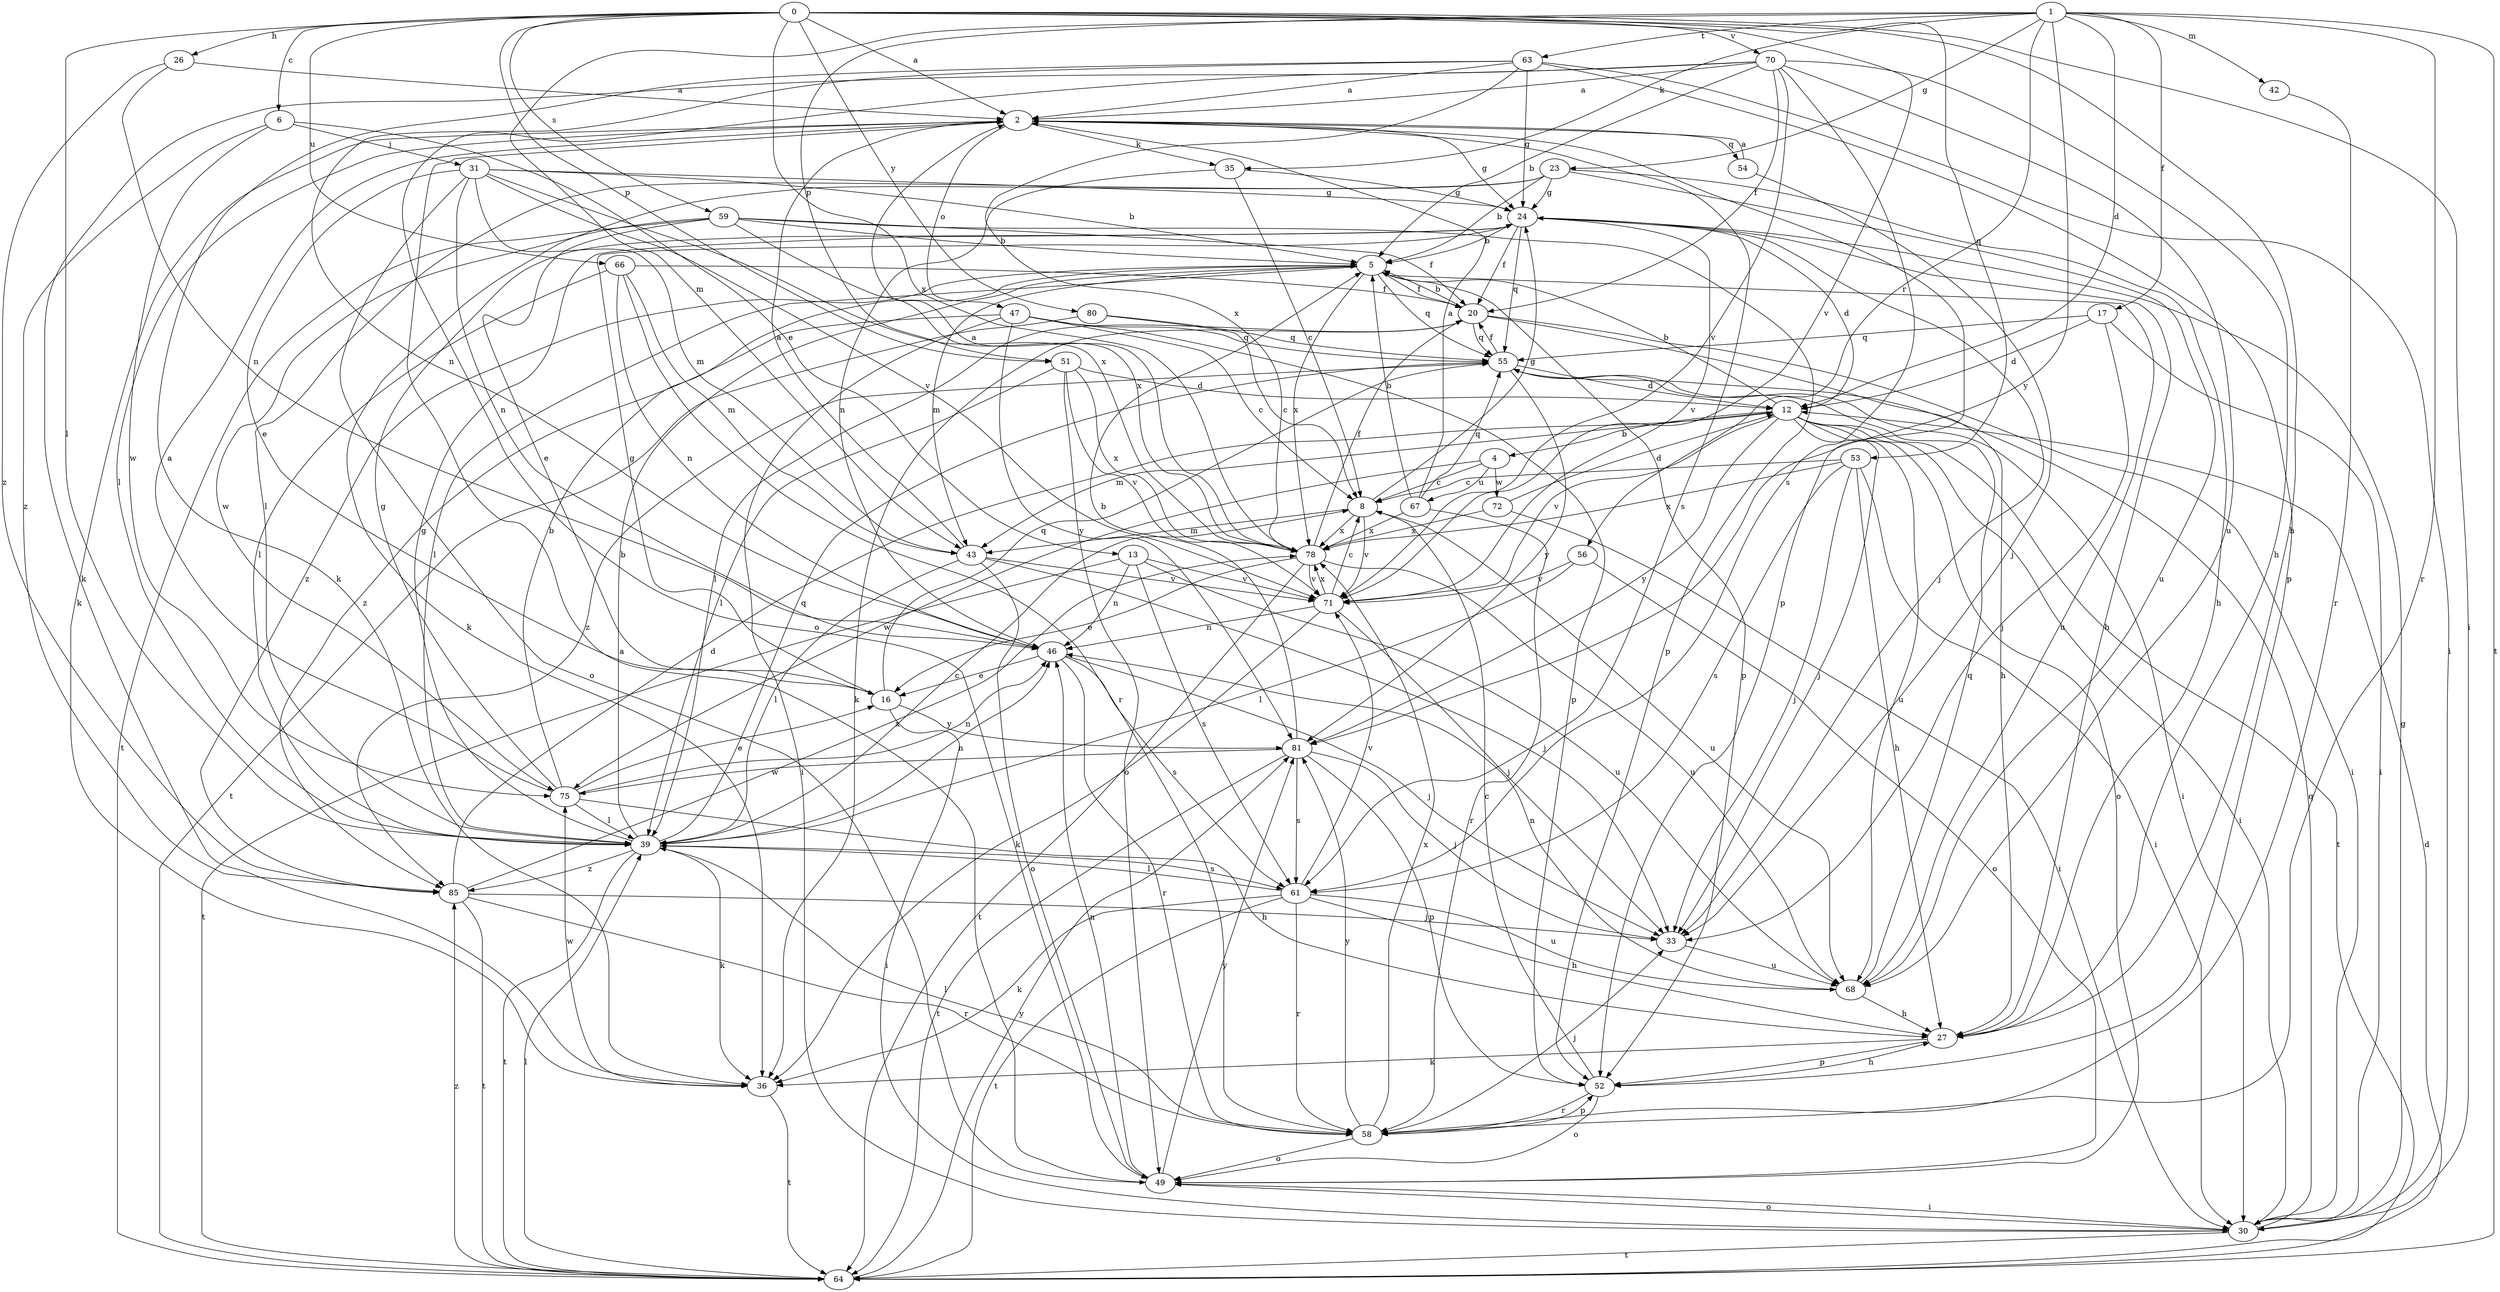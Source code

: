 strict digraph  {
0;
1;
2;
4;
5;
6;
8;
12;
13;
16;
17;
20;
23;
24;
26;
27;
30;
31;
33;
35;
36;
39;
42;
43;
46;
47;
49;
51;
52;
53;
54;
55;
56;
58;
59;
61;
63;
64;
66;
67;
68;
70;
71;
72;
75;
78;
80;
81;
85;
0 -> 2  [label=a];
0 -> 6  [label=c];
0 -> 26  [label=h];
0 -> 27  [label=h];
0 -> 30  [label=i];
0 -> 39  [label=l];
0 -> 51  [label=p];
0 -> 53  [label=q];
0 -> 59  [label=s];
0 -> 66  [label=u];
0 -> 70  [label=v];
0 -> 71  [label=v];
0 -> 78  [label=x];
0 -> 80  [label=y];
1 -> 12  [label=d];
1 -> 17  [label=f];
1 -> 23  [label=g];
1 -> 35  [label=k];
1 -> 42  [label=m];
1 -> 43  [label=m];
1 -> 51  [label=p];
1 -> 56  [label=r];
1 -> 58  [label=r];
1 -> 63  [label=t];
1 -> 64  [label=t];
1 -> 81  [label=y];
2 -> 24  [label=g];
2 -> 35  [label=k];
2 -> 36  [label=k];
2 -> 39  [label=l];
2 -> 47  [label=o];
2 -> 52  [label=p];
2 -> 54  [label=q];
2 -> 61  [label=s];
4 -> 8  [label=c];
4 -> 67  [label=u];
4 -> 72  [label=w];
4 -> 75  [label=w];
5 -> 20  [label=f];
5 -> 39  [label=l];
5 -> 43  [label=m];
5 -> 52  [label=p];
5 -> 55  [label=q];
5 -> 68  [label=u];
5 -> 78  [label=x];
5 -> 85  [label=z];
6 -> 13  [label=e];
6 -> 31  [label=j];
6 -> 75  [label=w];
6 -> 85  [label=z];
8 -> 24  [label=g];
8 -> 43  [label=m];
8 -> 68  [label=u];
8 -> 71  [label=v];
8 -> 78  [label=x];
12 -> 4  [label=b];
12 -> 5  [label=b];
12 -> 30  [label=i];
12 -> 33  [label=j];
12 -> 43  [label=m];
12 -> 49  [label=o];
12 -> 64  [label=t];
12 -> 68  [label=u];
12 -> 71  [label=v];
12 -> 81  [label=y];
13 -> 46  [label=n];
13 -> 61  [label=s];
13 -> 64  [label=t];
13 -> 68  [label=u];
13 -> 71  [label=v];
16 -> 24  [label=g];
16 -> 30  [label=i];
16 -> 55  [label=q];
16 -> 81  [label=y];
17 -> 12  [label=d];
17 -> 30  [label=i];
17 -> 33  [label=j];
17 -> 55  [label=q];
20 -> 5  [label=b];
20 -> 27  [label=h];
20 -> 30  [label=i];
20 -> 36  [label=k];
20 -> 39  [label=l];
20 -> 55  [label=q];
23 -> 5  [label=b];
23 -> 24  [label=g];
23 -> 27  [label=h];
23 -> 36  [label=k];
23 -> 39  [label=l];
23 -> 68  [label=u];
24 -> 5  [label=b];
24 -> 12  [label=d];
24 -> 20  [label=f];
24 -> 27  [label=h];
24 -> 33  [label=j];
24 -> 55  [label=q];
24 -> 71  [label=v];
26 -> 2  [label=a];
26 -> 46  [label=n];
26 -> 85  [label=z];
27 -> 36  [label=k];
27 -> 52  [label=p];
30 -> 24  [label=g];
30 -> 49  [label=o];
30 -> 55  [label=q];
30 -> 64  [label=t];
31 -> 5  [label=b];
31 -> 16  [label=e];
31 -> 24  [label=g];
31 -> 43  [label=m];
31 -> 46  [label=n];
31 -> 49  [label=o];
31 -> 71  [label=v];
31 -> 78  [label=x];
33 -> 68  [label=u];
35 -> 8  [label=c];
35 -> 24  [label=g];
35 -> 46  [label=n];
36 -> 64  [label=t];
36 -> 75  [label=w];
39 -> 5  [label=b];
39 -> 8  [label=c];
39 -> 24  [label=g];
39 -> 36  [label=k];
39 -> 46  [label=n];
39 -> 55  [label=q];
39 -> 61  [label=s];
39 -> 64  [label=t];
39 -> 85  [label=z];
42 -> 58  [label=r];
43 -> 2  [label=a];
43 -> 33  [label=j];
43 -> 39  [label=l];
43 -> 49  [label=o];
43 -> 71  [label=v];
46 -> 16  [label=e];
46 -> 33  [label=j];
46 -> 58  [label=r];
46 -> 61  [label=s];
47 -> 8  [label=c];
47 -> 30  [label=i];
47 -> 52  [label=p];
47 -> 55  [label=q];
47 -> 81  [label=y];
47 -> 85  [label=z];
49 -> 2  [label=a];
49 -> 30  [label=i];
49 -> 46  [label=n];
49 -> 81  [label=y];
51 -> 12  [label=d];
51 -> 39  [label=l];
51 -> 49  [label=o];
51 -> 71  [label=v];
51 -> 78  [label=x];
52 -> 8  [label=c];
52 -> 27  [label=h];
52 -> 49  [label=o];
52 -> 58  [label=r];
53 -> 8  [label=c];
53 -> 27  [label=h];
53 -> 30  [label=i];
53 -> 33  [label=j];
53 -> 61  [label=s];
53 -> 78  [label=x];
54 -> 2  [label=a];
54 -> 33  [label=j];
55 -> 12  [label=d];
55 -> 20  [label=f];
55 -> 30  [label=i];
55 -> 81  [label=y];
55 -> 85  [label=z];
56 -> 39  [label=l];
56 -> 49  [label=o];
56 -> 71  [label=v];
58 -> 33  [label=j];
58 -> 39  [label=l];
58 -> 49  [label=o];
58 -> 52  [label=p];
58 -> 78  [label=x];
58 -> 81  [label=y];
59 -> 5  [label=b];
59 -> 16  [label=e];
59 -> 20  [label=f];
59 -> 52  [label=p];
59 -> 64  [label=t];
59 -> 75  [label=w];
59 -> 78  [label=x];
61 -> 27  [label=h];
61 -> 36  [label=k];
61 -> 39  [label=l];
61 -> 58  [label=r];
61 -> 64  [label=t];
61 -> 68  [label=u];
61 -> 71  [label=v];
63 -> 2  [label=a];
63 -> 24  [label=g];
63 -> 30  [label=i];
63 -> 36  [label=k];
63 -> 46  [label=n];
63 -> 52  [label=p];
63 -> 78  [label=x];
64 -> 12  [label=d];
64 -> 39  [label=l];
64 -> 81  [label=y];
64 -> 85  [label=z];
66 -> 20  [label=f];
66 -> 39  [label=l];
66 -> 43  [label=m];
66 -> 46  [label=n];
66 -> 58  [label=r];
67 -> 2  [label=a];
67 -> 5  [label=b];
67 -> 55  [label=q];
67 -> 58  [label=r];
67 -> 78  [label=x];
68 -> 27  [label=h];
68 -> 46  [label=n];
68 -> 55  [label=q];
70 -> 2  [label=a];
70 -> 5  [label=b];
70 -> 20  [label=f];
70 -> 27  [label=h];
70 -> 36  [label=k];
70 -> 49  [label=o];
70 -> 61  [label=s];
70 -> 68  [label=u];
70 -> 71  [label=v];
71 -> 8  [label=c];
71 -> 33  [label=j];
71 -> 36  [label=k];
71 -> 46  [label=n];
71 -> 78  [label=x];
72 -> 12  [label=d];
72 -> 30  [label=i];
72 -> 78  [label=x];
75 -> 2  [label=a];
75 -> 5  [label=b];
75 -> 16  [label=e];
75 -> 24  [label=g];
75 -> 27  [label=h];
75 -> 39  [label=l];
75 -> 46  [label=n];
78 -> 2  [label=a];
78 -> 16  [label=e];
78 -> 20  [label=f];
78 -> 64  [label=t];
78 -> 68  [label=u];
78 -> 71  [label=v];
80 -> 8  [label=c];
80 -> 55  [label=q];
80 -> 64  [label=t];
81 -> 5  [label=b];
81 -> 33  [label=j];
81 -> 52  [label=p];
81 -> 61  [label=s];
81 -> 64  [label=t];
81 -> 75  [label=w];
85 -> 12  [label=d];
85 -> 33  [label=j];
85 -> 58  [label=r];
85 -> 64  [label=t];
85 -> 78  [label=x];
}
